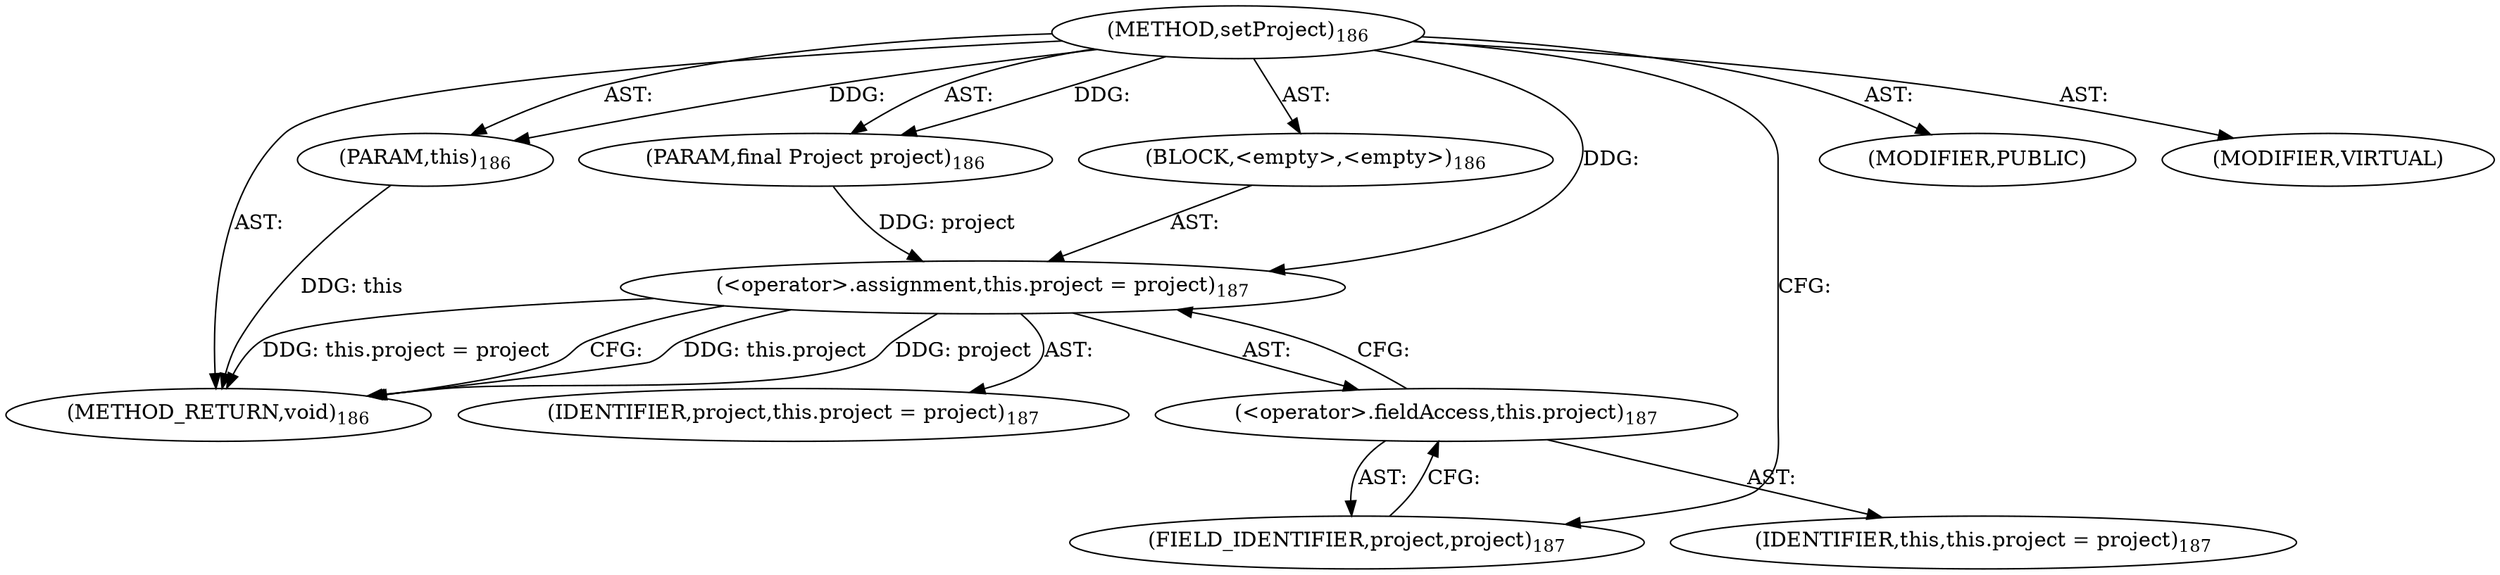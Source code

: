 digraph "setProject" {  
"111669149702" [label = <(METHOD,setProject)<SUB>186</SUB>> ]
"115964116995" [label = <(PARAM,this)<SUB>186</SUB>> ]
"115964117005" [label = <(PARAM,final Project project)<SUB>186</SUB>> ]
"25769803794" [label = <(BLOCK,&lt;empty&gt;,&lt;empty&gt;)<SUB>186</SUB>> ]
"30064771116" [label = <(&lt;operator&gt;.assignment,this.project = project)<SUB>187</SUB>> ]
"30064771117" [label = <(&lt;operator&gt;.fieldAccess,this.project)<SUB>187</SUB>> ]
"68719476739" [label = <(IDENTIFIER,this,this.project = project)<SUB>187</SUB>> ]
"55834574854" [label = <(FIELD_IDENTIFIER,project,project)<SUB>187</SUB>> ]
"68719476779" [label = <(IDENTIFIER,project,this.project = project)<SUB>187</SUB>> ]
"133143986192" [label = <(MODIFIER,PUBLIC)> ]
"133143986193" [label = <(MODIFIER,VIRTUAL)> ]
"128849018886" [label = <(METHOD_RETURN,void)<SUB>186</SUB>> ]
  "111669149702" -> "115964116995"  [ label = "AST: "] 
  "111669149702" -> "115964117005"  [ label = "AST: "] 
  "111669149702" -> "25769803794"  [ label = "AST: "] 
  "111669149702" -> "133143986192"  [ label = "AST: "] 
  "111669149702" -> "133143986193"  [ label = "AST: "] 
  "111669149702" -> "128849018886"  [ label = "AST: "] 
  "25769803794" -> "30064771116"  [ label = "AST: "] 
  "30064771116" -> "30064771117"  [ label = "AST: "] 
  "30064771116" -> "68719476779"  [ label = "AST: "] 
  "30064771117" -> "68719476739"  [ label = "AST: "] 
  "30064771117" -> "55834574854"  [ label = "AST: "] 
  "30064771116" -> "128849018886"  [ label = "CFG: "] 
  "30064771117" -> "30064771116"  [ label = "CFG: "] 
  "55834574854" -> "30064771117"  [ label = "CFG: "] 
  "111669149702" -> "55834574854"  [ label = "CFG: "] 
  "115964116995" -> "128849018886"  [ label = "DDG: this"] 
  "30064771116" -> "128849018886"  [ label = "DDG: this.project"] 
  "30064771116" -> "128849018886"  [ label = "DDG: project"] 
  "30064771116" -> "128849018886"  [ label = "DDG: this.project = project"] 
  "111669149702" -> "115964116995"  [ label = "DDG: "] 
  "111669149702" -> "115964117005"  [ label = "DDG: "] 
  "115964117005" -> "30064771116"  [ label = "DDG: project"] 
  "111669149702" -> "30064771116"  [ label = "DDG: "] 
}
